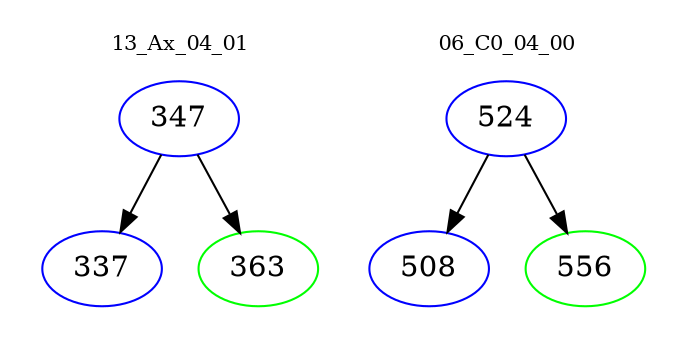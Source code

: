 digraph{
subgraph cluster_0 {
color = white
label = "13_Ax_04_01";
fontsize=10;
T0_347 [label="347", color="blue"]
T0_347 -> T0_337 [color="black"]
T0_337 [label="337", color="blue"]
T0_347 -> T0_363 [color="black"]
T0_363 [label="363", color="green"]
}
subgraph cluster_1 {
color = white
label = "06_C0_04_00";
fontsize=10;
T1_524 [label="524", color="blue"]
T1_524 -> T1_508 [color="black"]
T1_508 [label="508", color="blue"]
T1_524 -> T1_556 [color="black"]
T1_556 [label="556", color="green"]
}
}
